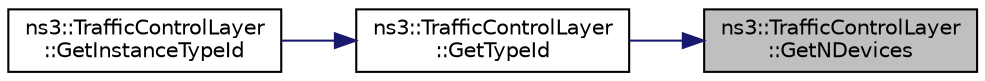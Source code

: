 digraph "ns3::TrafficControlLayer::GetNDevices"
{
 // LATEX_PDF_SIZE
  edge [fontname="Helvetica",fontsize="10",labelfontname="Helvetica",labelfontsize="10"];
  node [fontname="Helvetica",fontsize="10",shape=record];
  rankdir="RL";
  Node1 [label="ns3::TrafficControlLayer\l::GetNDevices",height=0.2,width=0.4,color="black", fillcolor="grey75", style="filled", fontcolor="black",tooltip="Required by the object map accessor."];
  Node1 -> Node2 [dir="back",color="midnightblue",fontsize="10",style="solid",fontname="Helvetica"];
  Node2 [label="ns3::TrafficControlLayer\l::GetTypeId",height=0.2,width=0.4,color="black", fillcolor="white", style="filled",URL="$classns3_1_1_traffic_control_layer.html#a6710fc399667be74683173183dbb9975",tooltip="Get the type ID."];
  Node2 -> Node3 [dir="back",color="midnightblue",fontsize="10",style="solid",fontname="Helvetica"];
  Node3 [label="ns3::TrafficControlLayer\l::GetInstanceTypeId",height=0.2,width=0.4,color="black", fillcolor="white", style="filled",URL="$classns3_1_1_traffic_control_layer.html#a5cfc9ed043db6ff34fc7a774c4515c8f",tooltip="Get the type ID for the instance."];
}

